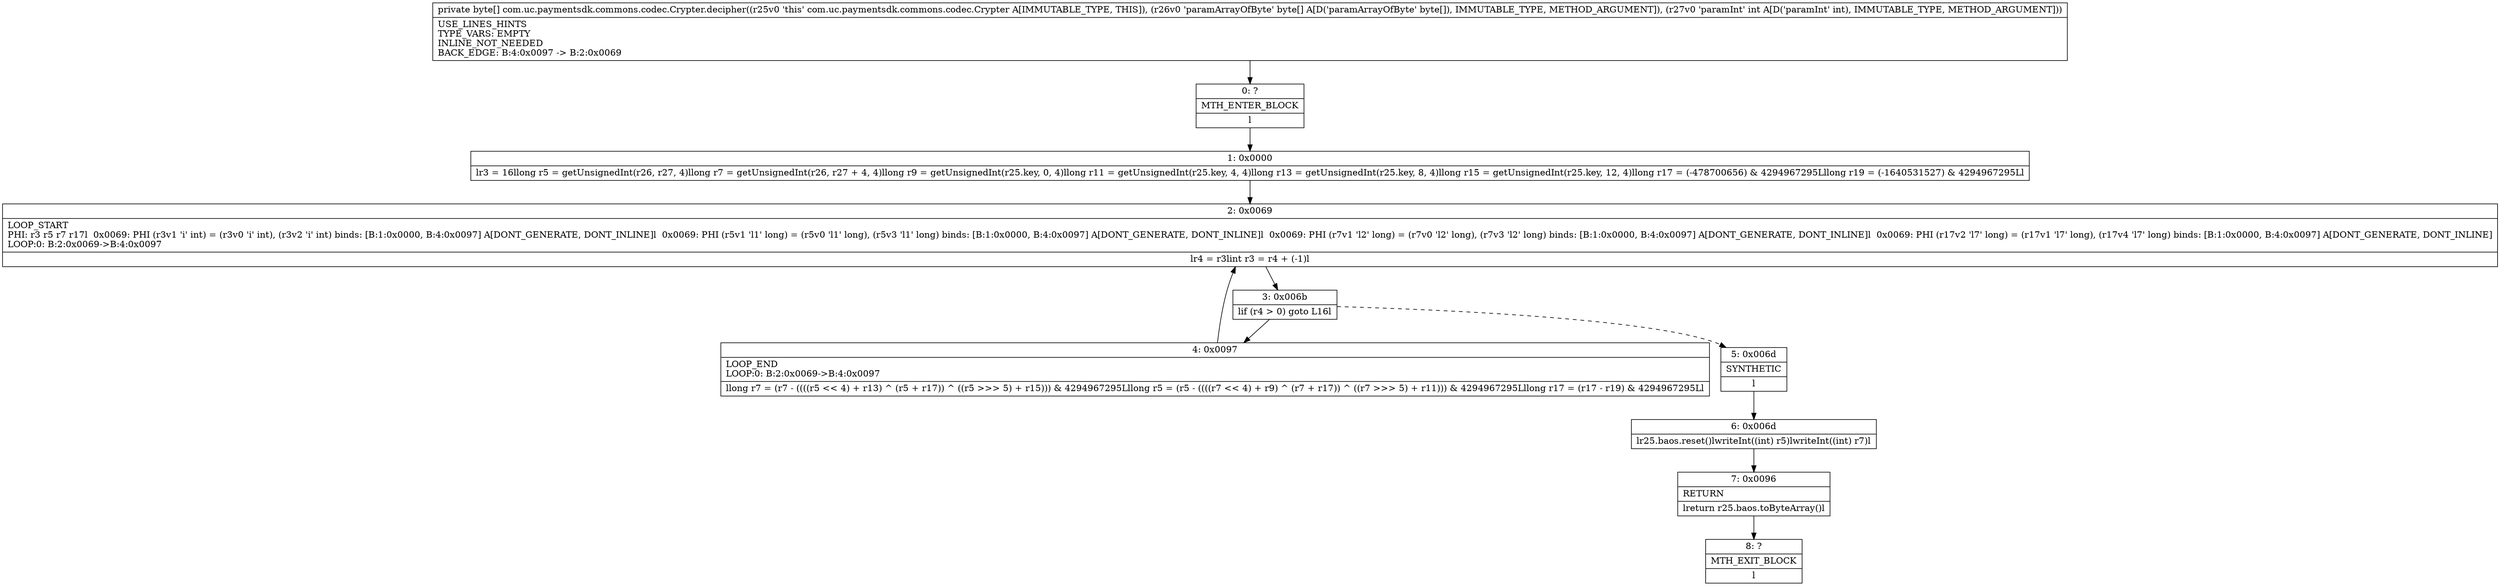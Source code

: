 digraph "CFG forcom.uc.paymentsdk.commons.codec.Crypter.decipher([BI)[B" {
Node_0 [shape=record,label="{0\:\ ?|MTH_ENTER_BLOCK\l|l}"];
Node_1 [shape=record,label="{1\:\ 0x0000|lr3 = 16llong r5 = getUnsignedInt(r26, r27, 4)llong r7 = getUnsignedInt(r26, r27 + 4, 4)llong r9 = getUnsignedInt(r25.key, 0, 4)llong r11 = getUnsignedInt(r25.key, 4, 4)llong r13 = getUnsignedInt(r25.key, 8, 4)llong r15 = getUnsignedInt(r25.key, 12, 4)llong r17 = (\-478700656) & 4294967295Lllong r19 = (\-1640531527) & 4294967295Ll}"];
Node_2 [shape=record,label="{2\:\ 0x0069|LOOP_START\lPHI: r3 r5 r7 r17l  0x0069: PHI (r3v1 'i' int) = (r3v0 'i' int), (r3v2 'i' int) binds: [B:1:0x0000, B:4:0x0097] A[DONT_GENERATE, DONT_INLINE]l  0x0069: PHI (r5v1 'l1' long) = (r5v0 'l1' long), (r5v3 'l1' long) binds: [B:1:0x0000, B:4:0x0097] A[DONT_GENERATE, DONT_INLINE]l  0x0069: PHI (r7v1 'l2' long) = (r7v0 'l2' long), (r7v3 'l2' long) binds: [B:1:0x0000, B:4:0x0097] A[DONT_GENERATE, DONT_INLINE]l  0x0069: PHI (r17v2 'l7' long) = (r17v1 'l7' long), (r17v4 'l7' long) binds: [B:1:0x0000, B:4:0x0097] A[DONT_GENERATE, DONT_INLINE]\lLOOP:0: B:2:0x0069\-\>B:4:0x0097\l|lr4 = r3lint r3 = r4 + (\-1)l}"];
Node_3 [shape=record,label="{3\:\ 0x006b|lif (r4 \> 0) goto L16l}"];
Node_4 [shape=record,label="{4\:\ 0x0097|LOOP_END\lLOOP:0: B:2:0x0069\-\>B:4:0x0097\l|llong r7 = (r7 \- ((((r5 \<\< 4) + r13) ^ (r5 + r17)) ^ ((r5 \>\>\> 5) + r15))) & 4294967295Lllong r5 = (r5 \- ((((r7 \<\< 4) + r9) ^ (r7 + r17)) ^ ((r7 \>\>\> 5) + r11))) & 4294967295Lllong r17 = (r17 \- r19) & 4294967295Ll}"];
Node_5 [shape=record,label="{5\:\ 0x006d|SYNTHETIC\l|l}"];
Node_6 [shape=record,label="{6\:\ 0x006d|lr25.baos.reset()lwriteInt((int) r5)lwriteInt((int) r7)l}"];
Node_7 [shape=record,label="{7\:\ 0x0096|RETURN\l|lreturn r25.baos.toByteArray()l}"];
Node_8 [shape=record,label="{8\:\ ?|MTH_EXIT_BLOCK\l|l}"];
MethodNode[shape=record,label="{private byte[] com.uc.paymentsdk.commons.codec.Crypter.decipher((r25v0 'this' com.uc.paymentsdk.commons.codec.Crypter A[IMMUTABLE_TYPE, THIS]), (r26v0 'paramArrayOfByte' byte[] A[D('paramArrayOfByte' byte[]), IMMUTABLE_TYPE, METHOD_ARGUMENT]), (r27v0 'paramInt' int A[D('paramInt' int), IMMUTABLE_TYPE, METHOD_ARGUMENT]))  | USE_LINES_HINTS\lTYPE_VARS: EMPTY\lINLINE_NOT_NEEDED\lBACK_EDGE: B:4:0x0097 \-\> B:2:0x0069\l}"];
MethodNode -> Node_0;
Node_0 -> Node_1;
Node_1 -> Node_2;
Node_2 -> Node_3;
Node_3 -> Node_4;
Node_3 -> Node_5[style=dashed];
Node_4 -> Node_2;
Node_5 -> Node_6;
Node_6 -> Node_7;
Node_7 -> Node_8;
}

